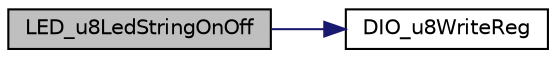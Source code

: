 digraph "LED_u8LedStringOnOff"
{
 // LATEX_PDF_SIZE
  edge [fontname="Helvetica",fontsize="10",labelfontname="Helvetica",labelfontsize="10"];
  node [fontname="Helvetica",fontsize="10",shape=record];
  rankdir="LR";
  Node1 [label="LED_u8LedStringOnOff",height=0.2,width=0.4,color="black", fillcolor="grey75", style="filled", fontcolor="black",tooltip="Prototype : u8 LED_u8LedStringOnOff(u8 u8Reg,u8 u8Value); Description : Turn string of 8 Leds on and ..."];
  Node1 -> Node2 [color="midnightblue",fontsize="10",style="solid",fontname="Helvetica"];
  Node2 [label="DIO_u8WriteReg",height=0.2,width=0.4,color="black", fillcolor="white", style="filled",URL="$d2/d61/_d_i_o___interface_8h.html#afebdfc3bad8fdab9fbdbfe955f3f445e",tooltip="Prototype : u8 DIO_u8WriteReg(u8 u8Reg,u8 u8Value); Description : write o/p to the whole register."];
}
